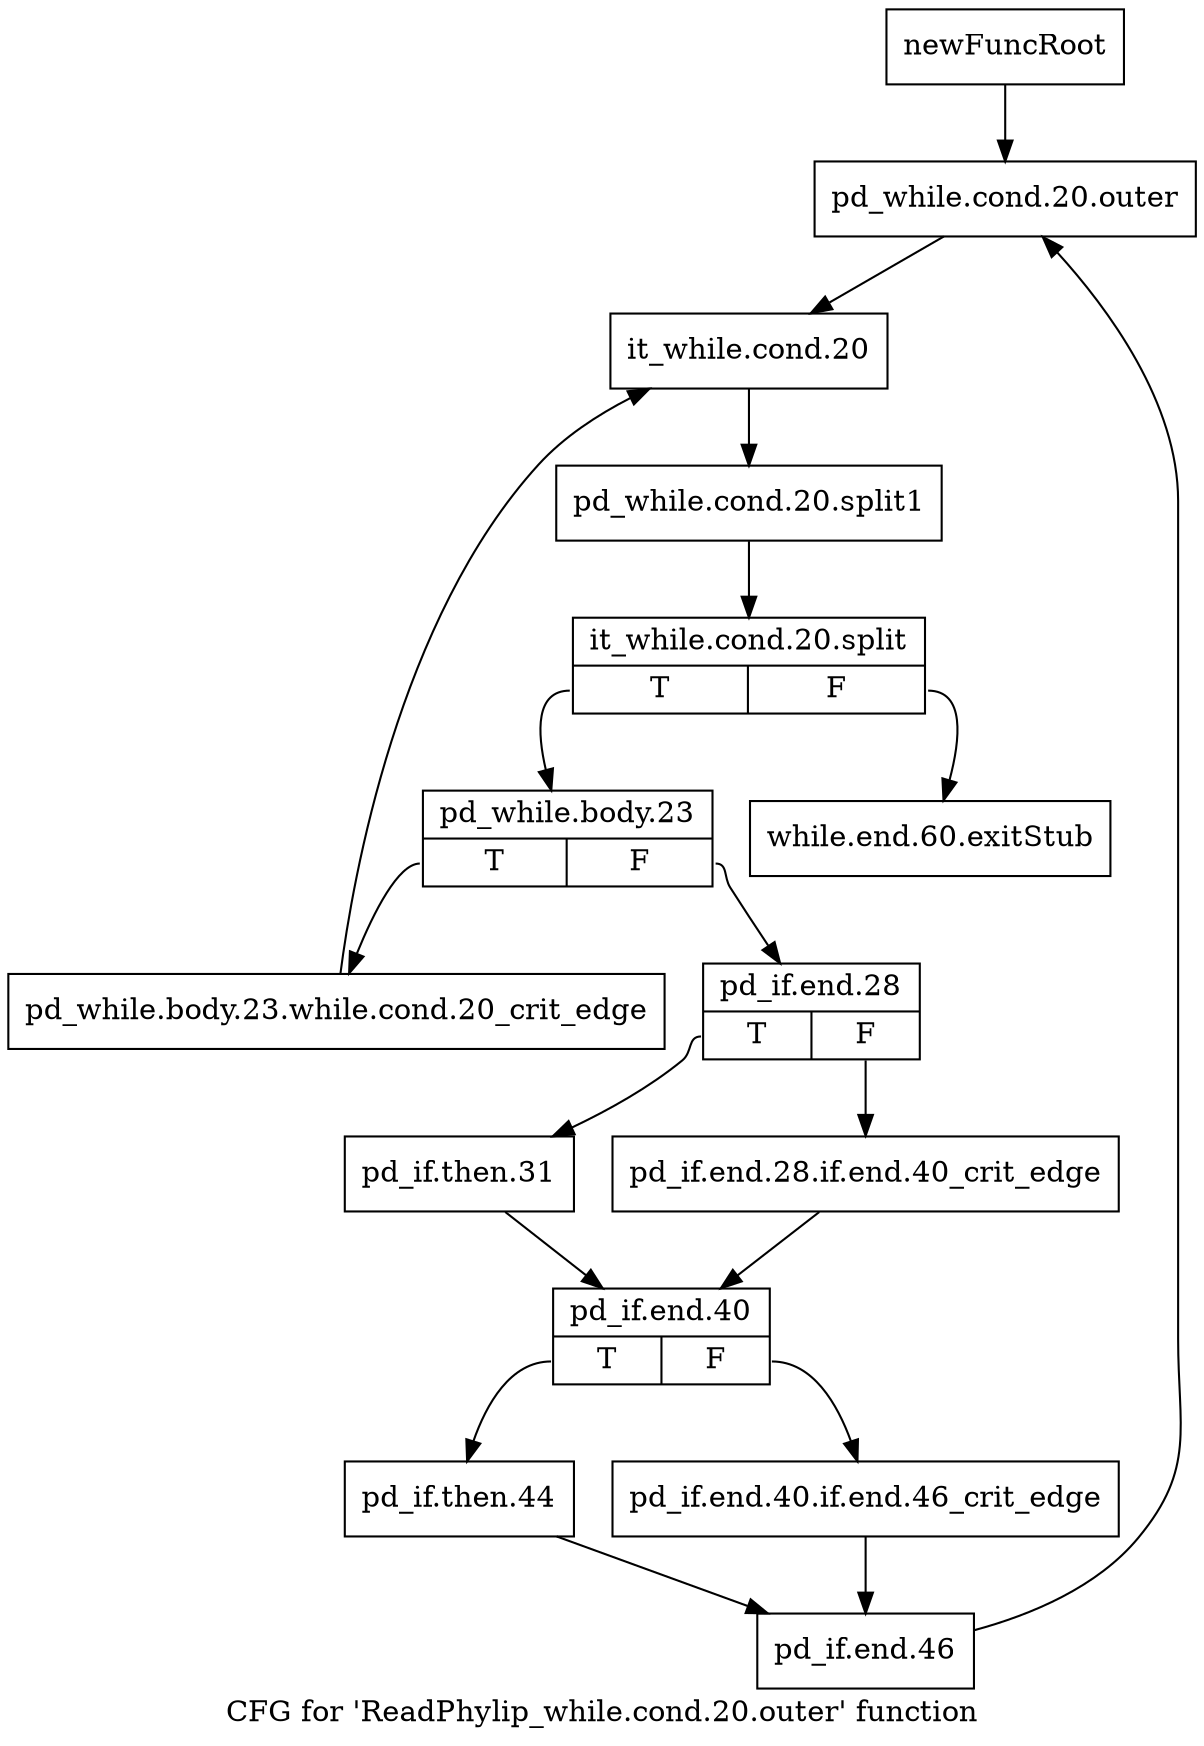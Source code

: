 digraph "CFG for 'ReadPhylip_while.cond.20.outer' function" {
	label="CFG for 'ReadPhylip_while.cond.20.outer' function";

	Node0x33a1500 [shape=record,label="{newFuncRoot}"];
	Node0x33a1500 -> Node0x33a15a0;
	Node0x33a1550 [shape=record,label="{while.end.60.exitStub}"];
	Node0x33a15a0 [shape=record,label="{pd_while.cond.20.outer}"];
	Node0x33a15a0 -> Node0x33a15f0;
	Node0x33a15f0 [shape=record,label="{it_while.cond.20}"];
	Node0x33a15f0 -> Node0x38ee530;
	Node0x38ee530 [shape=record,label="{pd_while.cond.20.split1}"];
	Node0x38ee530 -> Node0x38ee9b0;
	Node0x38ee9b0 [shape=record,label="{it_while.cond.20.split|{<s0>T|<s1>F}}"];
	Node0x38ee9b0:s0 -> Node0x33a1640;
	Node0x38ee9b0:s1 -> Node0x33a1550;
	Node0x33a1640 [shape=record,label="{pd_while.body.23|{<s0>T|<s1>F}}"];
	Node0x33a1640:s0 -> Node0x33a18c0;
	Node0x33a1640:s1 -> Node0x33a1690;
	Node0x33a1690 [shape=record,label="{pd_if.end.28|{<s0>T|<s1>F}}"];
	Node0x33a1690:s0 -> Node0x33a1730;
	Node0x33a1690:s1 -> Node0x33a16e0;
	Node0x33a16e0 [shape=record,label="{pd_if.end.28.if.end.40_crit_edge}"];
	Node0x33a16e0 -> Node0x33a1780;
	Node0x33a1730 [shape=record,label="{pd_if.then.31}"];
	Node0x33a1730 -> Node0x33a1780;
	Node0x33a1780 [shape=record,label="{pd_if.end.40|{<s0>T|<s1>F}}"];
	Node0x33a1780:s0 -> Node0x33a1820;
	Node0x33a1780:s1 -> Node0x33a17d0;
	Node0x33a17d0 [shape=record,label="{pd_if.end.40.if.end.46_crit_edge}"];
	Node0x33a17d0 -> Node0x33a1870;
	Node0x33a1820 [shape=record,label="{pd_if.then.44}"];
	Node0x33a1820 -> Node0x33a1870;
	Node0x33a1870 [shape=record,label="{pd_if.end.46}"];
	Node0x33a1870 -> Node0x33a15a0;
	Node0x33a18c0 [shape=record,label="{pd_while.body.23.while.cond.20_crit_edge}"];
	Node0x33a18c0 -> Node0x33a15f0;
}
